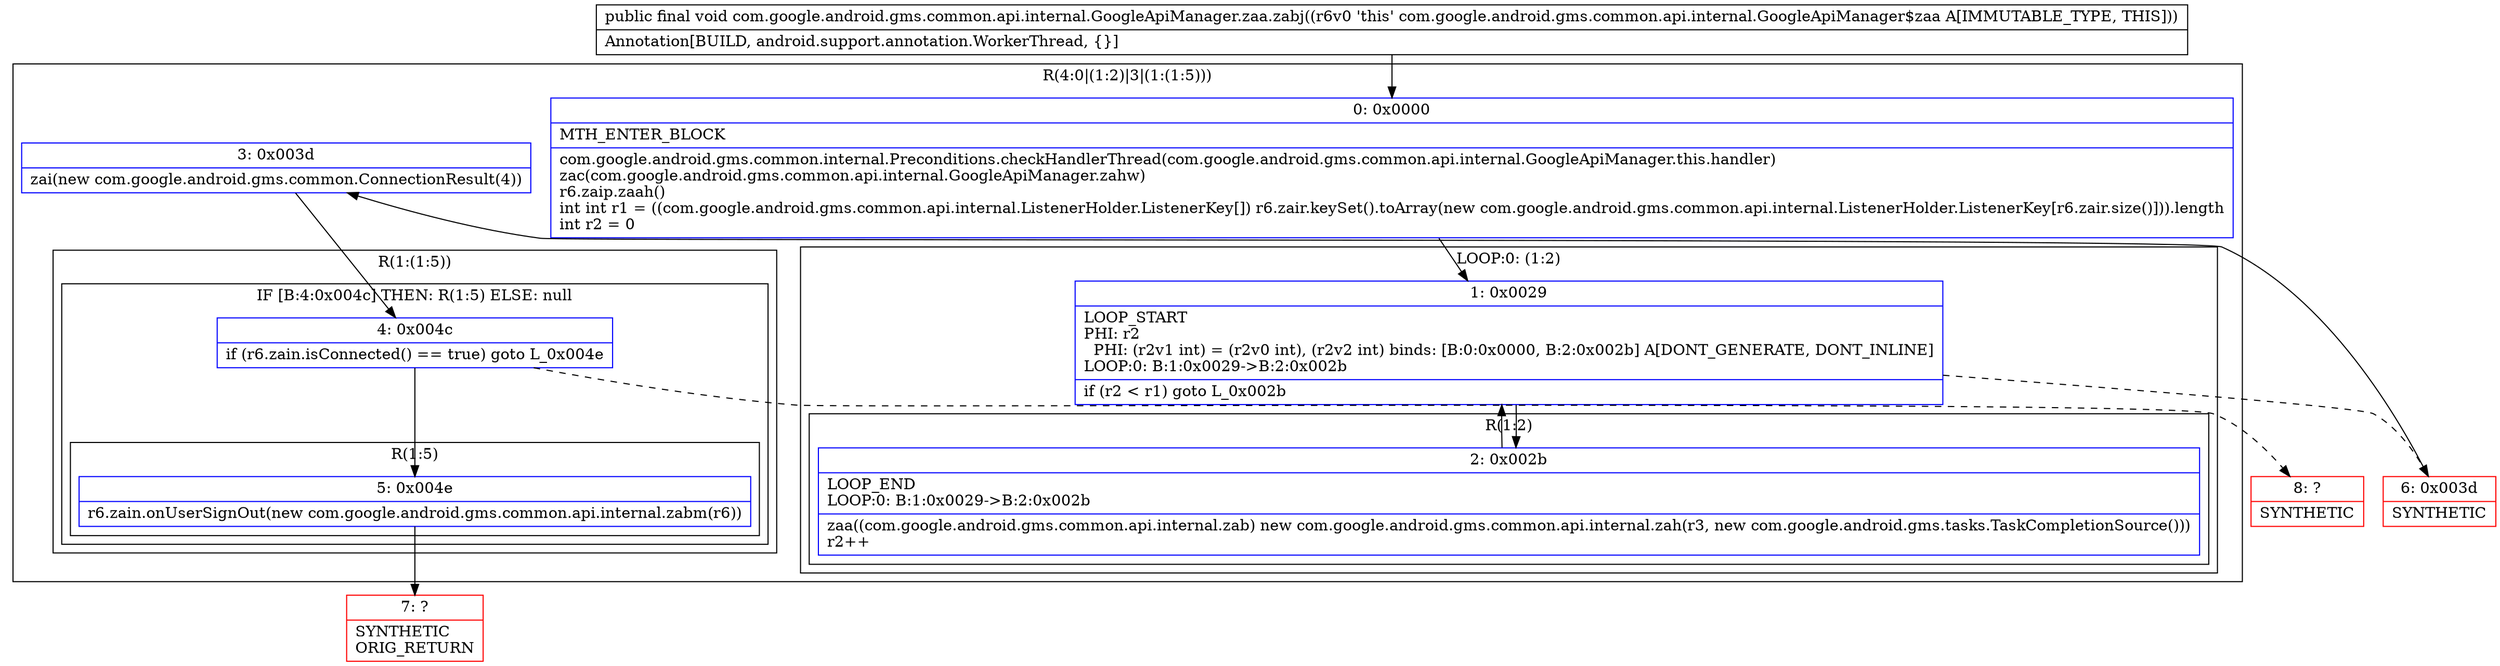 digraph "CFG forcom.google.android.gms.common.api.internal.GoogleApiManager.zaa.zabj()V" {
subgraph cluster_Region_1556822573 {
label = "R(4:0|(1:2)|3|(1:(1:5)))";
node [shape=record,color=blue];
Node_0 [shape=record,label="{0\:\ 0x0000|MTH_ENTER_BLOCK\l|com.google.android.gms.common.internal.Preconditions.checkHandlerThread(com.google.android.gms.common.api.internal.GoogleApiManager.this.handler)\lzac(com.google.android.gms.common.api.internal.GoogleApiManager.zahw)\lr6.zaip.zaah()\lint int r1 = ((com.google.android.gms.common.api.internal.ListenerHolder.ListenerKey[]) r6.zair.keySet().toArray(new com.google.android.gms.common.api.internal.ListenerHolder.ListenerKey[r6.zair.size()])).length\lint r2 = 0\l}"];
subgraph cluster_LoopRegion_1338227584 {
label = "LOOP:0: (1:2)";
node [shape=record,color=blue];
Node_1 [shape=record,label="{1\:\ 0x0029|LOOP_START\lPHI: r2 \l  PHI: (r2v1 int) = (r2v0 int), (r2v2 int) binds: [B:0:0x0000, B:2:0x002b] A[DONT_GENERATE, DONT_INLINE]\lLOOP:0: B:1:0x0029\-\>B:2:0x002b\l|if (r2 \< r1) goto L_0x002b\l}"];
subgraph cluster_Region_684358052 {
label = "R(1:2)";
node [shape=record,color=blue];
Node_2 [shape=record,label="{2\:\ 0x002b|LOOP_END\lLOOP:0: B:1:0x0029\-\>B:2:0x002b\l|zaa((com.google.android.gms.common.api.internal.zab) new com.google.android.gms.common.api.internal.zah(r3, new com.google.android.gms.tasks.TaskCompletionSource()))\lr2++\l}"];
}
}
Node_3 [shape=record,label="{3\:\ 0x003d|zai(new com.google.android.gms.common.ConnectionResult(4))\l}"];
subgraph cluster_Region_2074019966 {
label = "R(1:(1:5))";
node [shape=record,color=blue];
subgraph cluster_IfRegion_1451819011 {
label = "IF [B:4:0x004c] THEN: R(1:5) ELSE: null";
node [shape=record,color=blue];
Node_4 [shape=record,label="{4\:\ 0x004c|if (r6.zain.isConnected() == true) goto L_0x004e\l}"];
subgraph cluster_Region_1589243204 {
label = "R(1:5)";
node [shape=record,color=blue];
Node_5 [shape=record,label="{5\:\ 0x004e|r6.zain.onUserSignOut(new com.google.android.gms.common.api.internal.zabm(r6))\l}"];
}
}
}
}
Node_6 [shape=record,color=red,label="{6\:\ 0x003d|SYNTHETIC\l}"];
Node_7 [shape=record,color=red,label="{7\:\ ?|SYNTHETIC\lORIG_RETURN\l}"];
Node_8 [shape=record,color=red,label="{8\:\ ?|SYNTHETIC\l}"];
MethodNode[shape=record,label="{public final void com.google.android.gms.common.api.internal.GoogleApiManager.zaa.zabj((r6v0 'this' com.google.android.gms.common.api.internal.GoogleApiManager$zaa A[IMMUTABLE_TYPE, THIS]))  | Annotation[BUILD, android.support.annotation.WorkerThread, \{\}]\l}"];
MethodNode -> Node_0;
Node_0 -> Node_1;
Node_1 -> Node_2;
Node_1 -> Node_6[style=dashed];
Node_2 -> Node_1;
Node_3 -> Node_4;
Node_4 -> Node_5;
Node_4 -> Node_8[style=dashed];
Node_5 -> Node_7;
Node_6 -> Node_3;
}

